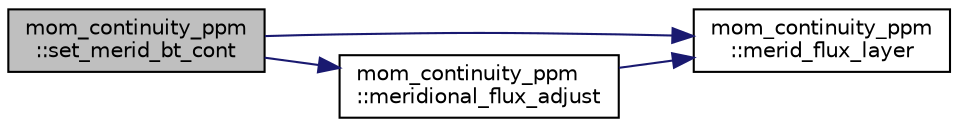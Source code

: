 digraph "mom_continuity_ppm::set_merid_bt_cont"
{
 // INTERACTIVE_SVG=YES
 // LATEX_PDF_SIZE
  edge [fontname="Helvetica",fontsize="10",labelfontname="Helvetica",labelfontsize="10"];
  node [fontname="Helvetica",fontsize="10",shape=record];
  rankdir="LR";
  Node1 [label="mom_continuity_ppm\l::set_merid_bt_cont",height=0.2,width=0.4,color="black", fillcolor="grey75", style="filled", fontcolor="black",tooltip="Sets of a structure that describes the meridional barotropic volume or mass fluxes as a function of b..."];
  Node1 -> Node2 [color="midnightblue",fontsize="10",style="solid",fontname="Helvetica"];
  Node2 [label="mom_continuity_ppm\l::merid_flux_layer",height=0.2,width=0.4,color="black", fillcolor="white", style="filled",URL="$namespacemom__continuity__ppm.html#a7903cb1f2a81dd7c1e6c6327a8354660",tooltip="Evaluates the meridional mass or volume fluxes in a layer."];
  Node1 -> Node3 [color="midnightblue",fontsize="10",style="solid",fontname="Helvetica"];
  Node3 [label="mom_continuity_ppm\l::meridional_flux_adjust",height=0.2,width=0.4,color="black", fillcolor="white", style="filled",URL="$namespacemom__continuity__ppm.html#aa0e2e51881c2eef081ee1e7731e8ebc4",tooltip="Returns the barotropic velocity adjustment that gives the desired barotropic (layer-summed) transport..."];
  Node3 -> Node2 [color="midnightblue",fontsize="10",style="solid",fontname="Helvetica"];
}

